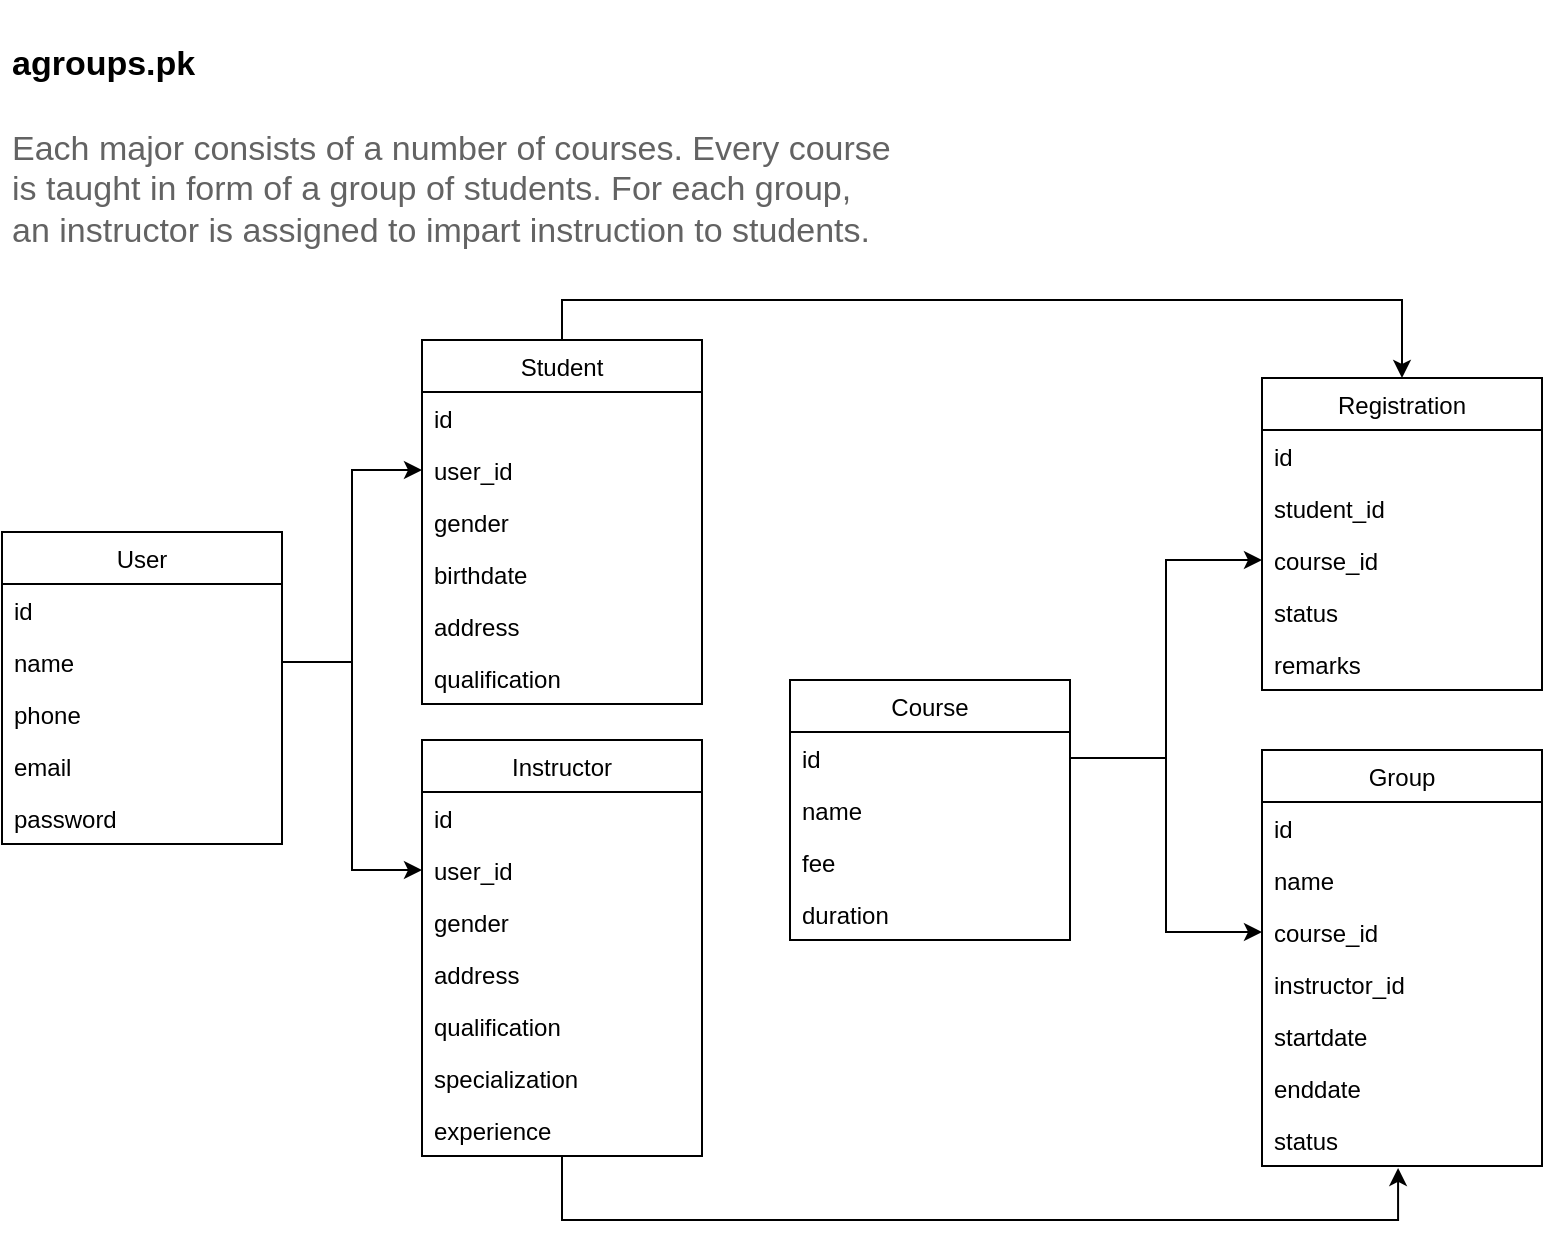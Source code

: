 <mxfile version="19.0.3" type="device"><diagram id="8skDZOetQoMdbgRP18eb" name="Page-1"><mxGraphModel dx="951" dy="590" grid="1" gridSize="10" guides="1" tooltips="1" connect="1" arrows="1" fold="1" page="1" pageScale="1" pageWidth="827" pageHeight="1169" math="0" shadow="0"><root><mxCell id="0"/><mxCell id="1" parent="0"/><mxCell id="aqiTCgBaom1XjXzGtIJg-1" value="Student" style="swimlane;fontStyle=0;childLayout=stackLayout;horizontal=1;startSize=26;fillColor=none;horizontalStack=0;resizeParent=1;resizeParentMax=0;resizeLast=0;collapsible=1;marginBottom=0;" parent="1" vertex="1"><mxGeometry x="230" y="180" width="140" height="182" as="geometry"/></mxCell><mxCell id="aqiTCgBaom1XjXzGtIJg-2" value="id" style="text;strokeColor=none;fillColor=none;align=left;verticalAlign=top;spacingLeft=4;spacingRight=4;overflow=hidden;rotatable=0;points=[[0,0.5],[1,0.5]];portConstraint=eastwest;" parent="aqiTCgBaom1XjXzGtIJg-1" vertex="1"><mxGeometry y="26" width="140" height="26" as="geometry"/></mxCell><mxCell id="aqiTCgBaom1XjXzGtIJg-3" value="user_id" style="text;strokeColor=none;fillColor=none;align=left;verticalAlign=top;spacingLeft=4;spacingRight=4;overflow=hidden;rotatable=0;points=[[0,0.5],[1,0.5]];portConstraint=eastwest;" parent="aqiTCgBaom1XjXzGtIJg-1" vertex="1"><mxGeometry y="52" width="140" height="26" as="geometry"/></mxCell><mxCell id="aqiTCgBaom1XjXzGtIJg-4" value="gender" style="text;strokeColor=none;fillColor=none;align=left;verticalAlign=top;spacingLeft=4;spacingRight=4;overflow=hidden;rotatable=0;points=[[0,0.5],[1,0.5]];portConstraint=eastwest;" parent="aqiTCgBaom1XjXzGtIJg-1" vertex="1"><mxGeometry y="78" width="140" height="26" as="geometry"/></mxCell><mxCell id="aqiTCgBaom1XjXzGtIJg-5" value="birthdate" style="text;strokeColor=none;fillColor=none;align=left;verticalAlign=top;spacingLeft=4;spacingRight=4;overflow=hidden;rotatable=0;points=[[0,0.5],[1,0.5]];portConstraint=eastwest;" parent="aqiTCgBaom1XjXzGtIJg-1" vertex="1"><mxGeometry y="104" width="140" height="26" as="geometry"/></mxCell><mxCell id="aqiTCgBaom1XjXzGtIJg-7" value="address" style="text;strokeColor=none;fillColor=none;align=left;verticalAlign=top;spacingLeft=4;spacingRight=4;overflow=hidden;rotatable=0;points=[[0,0.5],[1,0.5]];portConstraint=eastwest;" parent="aqiTCgBaom1XjXzGtIJg-1" vertex="1"><mxGeometry y="130" width="140" height="26" as="geometry"/></mxCell><mxCell id="aqiTCgBaom1XjXzGtIJg-9" value="qualification" style="text;strokeColor=none;fillColor=none;align=left;verticalAlign=top;spacingLeft=4;spacingRight=4;overflow=hidden;rotatable=0;points=[[0,0.5],[1,0.5]];portConstraint=eastwest;" parent="aqiTCgBaom1XjXzGtIJg-1" vertex="1"><mxGeometry y="156" width="140" height="26" as="geometry"/></mxCell><mxCell id="aqiTCgBaom1XjXzGtIJg-11" value="User" style="swimlane;fontStyle=0;childLayout=stackLayout;horizontal=1;startSize=26;fillColor=none;horizontalStack=0;resizeParent=1;resizeParentMax=0;resizeLast=0;collapsible=1;marginBottom=0;" parent="1" vertex="1"><mxGeometry x="20" y="276" width="140" height="156" as="geometry"/></mxCell><mxCell id="aqiTCgBaom1XjXzGtIJg-12" value="id" style="text;strokeColor=none;fillColor=none;align=left;verticalAlign=top;spacingLeft=4;spacingRight=4;overflow=hidden;rotatable=0;points=[[0,0.5],[1,0.5]];portConstraint=eastwest;" parent="aqiTCgBaom1XjXzGtIJg-11" vertex="1"><mxGeometry y="26" width="140" height="26" as="geometry"/></mxCell><mxCell id="aqiTCgBaom1XjXzGtIJg-13" value="name" style="text;strokeColor=none;fillColor=none;align=left;verticalAlign=top;spacingLeft=4;spacingRight=4;overflow=hidden;rotatable=0;points=[[0,0.5],[1,0.5]];portConstraint=eastwest;" parent="aqiTCgBaom1XjXzGtIJg-11" vertex="1"><mxGeometry y="52" width="140" height="26" as="geometry"/></mxCell><mxCell id="aqiTCgBaom1XjXzGtIJg-14" value="phone" style="text;strokeColor=none;fillColor=none;align=left;verticalAlign=top;spacingLeft=4;spacingRight=4;overflow=hidden;rotatable=0;points=[[0,0.5],[1,0.5]];portConstraint=eastwest;" parent="aqiTCgBaom1XjXzGtIJg-11" vertex="1"><mxGeometry y="78" width="140" height="26" as="geometry"/></mxCell><mxCell id="aqiTCgBaom1XjXzGtIJg-15" value="email" style="text;strokeColor=none;fillColor=none;align=left;verticalAlign=top;spacingLeft=4;spacingRight=4;overflow=hidden;rotatable=0;points=[[0,0.5],[1,0.5]];portConstraint=eastwest;" parent="aqiTCgBaom1XjXzGtIJg-11" vertex="1"><mxGeometry y="104" width="140" height="26" as="geometry"/></mxCell><mxCell id="aqiTCgBaom1XjXzGtIJg-20" value="password" style="text;strokeColor=none;fillColor=none;align=left;verticalAlign=top;spacingLeft=4;spacingRight=4;overflow=hidden;rotatable=0;points=[[0,0.5],[1,0.5]];portConstraint=eastwest;" parent="aqiTCgBaom1XjXzGtIJg-11" vertex="1"><mxGeometry y="130" width="140" height="26" as="geometry"/></mxCell><mxCell id="aqiTCgBaom1XjXzGtIJg-21" value="Instructor" style="swimlane;fontStyle=0;childLayout=stackLayout;horizontal=1;startSize=26;fillColor=none;horizontalStack=0;resizeParent=1;resizeParentMax=0;resizeLast=0;collapsible=1;marginBottom=0;" parent="1" vertex="1"><mxGeometry x="230" y="380" width="140" height="208" as="geometry"/></mxCell><mxCell id="aqiTCgBaom1XjXzGtIJg-22" value="id" style="text;strokeColor=none;fillColor=none;align=left;verticalAlign=top;spacingLeft=4;spacingRight=4;overflow=hidden;rotatable=0;points=[[0,0.5],[1,0.5]];portConstraint=eastwest;" parent="aqiTCgBaom1XjXzGtIJg-21" vertex="1"><mxGeometry y="26" width="140" height="26" as="geometry"/></mxCell><mxCell id="aqiTCgBaom1XjXzGtIJg-23" value="user_id" style="text;strokeColor=none;fillColor=none;align=left;verticalAlign=top;spacingLeft=4;spacingRight=4;overflow=hidden;rotatable=0;points=[[0,0.5],[1,0.5]];portConstraint=eastwest;" parent="aqiTCgBaom1XjXzGtIJg-21" vertex="1"><mxGeometry y="52" width="140" height="26" as="geometry"/></mxCell><mxCell id="aqiTCgBaom1XjXzGtIJg-24" value="gender" style="text;strokeColor=none;fillColor=none;align=left;verticalAlign=top;spacingLeft=4;spacingRight=4;overflow=hidden;rotatable=0;points=[[0,0.5],[1,0.5]];portConstraint=eastwest;" parent="aqiTCgBaom1XjXzGtIJg-21" vertex="1"><mxGeometry y="78" width="140" height="26" as="geometry"/></mxCell><mxCell id="aqiTCgBaom1XjXzGtIJg-26" value="address" style="text;strokeColor=none;fillColor=none;align=left;verticalAlign=top;spacingLeft=4;spacingRight=4;overflow=hidden;rotatable=0;points=[[0,0.5],[1,0.5]];portConstraint=eastwest;" parent="aqiTCgBaom1XjXzGtIJg-21" vertex="1"><mxGeometry y="104" width="140" height="26" as="geometry"/></mxCell><mxCell id="aqiTCgBaom1XjXzGtIJg-27" value="qualification" style="text;strokeColor=none;fillColor=none;align=left;verticalAlign=top;spacingLeft=4;spacingRight=4;overflow=hidden;rotatable=0;points=[[0,0.5],[1,0.5]];portConstraint=eastwest;" parent="aqiTCgBaom1XjXzGtIJg-21" vertex="1"><mxGeometry y="130" width="140" height="26" as="geometry"/></mxCell><mxCell id="aqiTCgBaom1XjXzGtIJg-28" value="specialization" style="text;strokeColor=none;fillColor=none;align=left;verticalAlign=top;spacingLeft=4;spacingRight=4;overflow=hidden;rotatable=0;points=[[0,0.5],[1,0.5]];portConstraint=eastwest;" parent="aqiTCgBaom1XjXzGtIJg-21" vertex="1"><mxGeometry y="156" width="140" height="26" as="geometry"/></mxCell><mxCell id="jy_3XDLkrB4jG_9Kro2e-1" value="experience" style="text;strokeColor=none;fillColor=none;align=left;verticalAlign=top;spacingLeft=4;spacingRight=4;overflow=hidden;rotatable=0;points=[[0,0.5],[1,0.5]];portConstraint=eastwest;" parent="aqiTCgBaom1XjXzGtIJg-21" vertex="1"><mxGeometry y="182" width="140" height="26" as="geometry"/></mxCell><mxCell id="aqiTCgBaom1XjXzGtIJg-29" value="Course" style="swimlane;fontStyle=0;childLayout=stackLayout;horizontal=1;startSize=26;fillColor=none;horizontalStack=0;resizeParent=1;resizeParentMax=0;resizeLast=0;collapsible=1;marginBottom=0;" parent="1" vertex="1"><mxGeometry x="414" y="350" width="140" height="130" as="geometry"/></mxCell><mxCell id="aqiTCgBaom1XjXzGtIJg-30" value="id" style="text;strokeColor=none;fillColor=none;align=left;verticalAlign=top;spacingLeft=4;spacingRight=4;overflow=hidden;rotatable=0;points=[[0,0.5],[1,0.5]];portConstraint=eastwest;" parent="aqiTCgBaom1XjXzGtIJg-29" vertex="1"><mxGeometry y="26" width="140" height="26" as="geometry"/></mxCell><mxCell id="aqiTCgBaom1XjXzGtIJg-31" value="name" style="text;strokeColor=none;fillColor=none;align=left;verticalAlign=top;spacingLeft=4;spacingRight=4;overflow=hidden;rotatable=0;points=[[0,0.5],[1,0.5]];portConstraint=eastwest;" parent="aqiTCgBaom1XjXzGtIJg-29" vertex="1"><mxGeometry y="52" width="140" height="26" as="geometry"/></mxCell><mxCell id="aqiTCgBaom1XjXzGtIJg-33" value="fee" style="text;strokeColor=none;fillColor=none;align=left;verticalAlign=top;spacingLeft=4;spacingRight=4;overflow=hidden;rotatable=0;points=[[0,0.5],[1,0.5]];portConstraint=eastwest;" parent="aqiTCgBaom1XjXzGtIJg-29" vertex="1"><mxGeometry y="78" width="140" height="26" as="geometry"/></mxCell><mxCell id="aqiTCgBaom1XjXzGtIJg-32" value="duration" style="text;strokeColor=none;fillColor=none;align=left;verticalAlign=top;spacingLeft=4;spacingRight=4;overflow=hidden;rotatable=0;points=[[0,0.5],[1,0.5]];portConstraint=eastwest;" parent="aqiTCgBaom1XjXzGtIJg-29" vertex="1"><mxGeometry y="104" width="140" height="26" as="geometry"/></mxCell><mxCell id="aqiTCgBaom1XjXzGtIJg-43" value="Group" style="swimlane;fontStyle=0;childLayout=stackLayout;horizontal=1;startSize=26;fillColor=none;horizontalStack=0;resizeParent=1;resizeParentMax=0;resizeLast=0;collapsible=1;marginBottom=0;" parent="1" vertex="1"><mxGeometry x="650" y="385" width="140" height="208" as="geometry"/></mxCell><mxCell id="aqiTCgBaom1XjXzGtIJg-44" value="id" style="text;strokeColor=none;fillColor=none;align=left;verticalAlign=top;spacingLeft=4;spacingRight=4;overflow=hidden;rotatable=0;points=[[0,0.5],[1,0.5]];portConstraint=eastwest;" parent="aqiTCgBaom1XjXzGtIJg-43" vertex="1"><mxGeometry y="26" width="140" height="26" as="geometry"/></mxCell><mxCell id="aqiTCgBaom1XjXzGtIJg-45" value="name" style="text;strokeColor=none;fillColor=none;align=left;verticalAlign=top;spacingLeft=4;spacingRight=4;overflow=hidden;rotatable=0;points=[[0,0.5],[1,0.5]];portConstraint=eastwest;" parent="aqiTCgBaom1XjXzGtIJg-43" vertex="1"><mxGeometry y="52" width="140" height="26" as="geometry"/></mxCell><mxCell id="aqiTCgBaom1XjXzGtIJg-46" value="course_id" style="text;strokeColor=none;fillColor=none;align=left;verticalAlign=top;spacingLeft=4;spacingRight=4;overflow=hidden;rotatable=0;points=[[0,0.5],[1,0.5]];portConstraint=eastwest;" parent="aqiTCgBaom1XjXzGtIJg-43" vertex="1"><mxGeometry y="78" width="140" height="26" as="geometry"/></mxCell><mxCell id="aqiTCgBaom1XjXzGtIJg-50" value="instructor_id" style="text;strokeColor=none;fillColor=none;align=left;verticalAlign=top;spacingLeft=4;spacingRight=4;overflow=hidden;rotatable=0;points=[[0,0.5],[1,0.5]];portConstraint=eastwest;" parent="aqiTCgBaom1XjXzGtIJg-43" vertex="1"><mxGeometry y="104" width="140" height="26" as="geometry"/></mxCell><mxCell id="aqiTCgBaom1XjXzGtIJg-47" value="startdate" style="text;strokeColor=none;fillColor=none;align=left;verticalAlign=top;spacingLeft=4;spacingRight=4;overflow=hidden;rotatable=0;points=[[0,0.5],[1,0.5]];portConstraint=eastwest;" parent="aqiTCgBaom1XjXzGtIJg-43" vertex="1"><mxGeometry y="130" width="140" height="26" as="geometry"/></mxCell><mxCell id="jy_3XDLkrB4jG_9Kro2e-3" value="enddate" style="text;strokeColor=none;fillColor=none;align=left;verticalAlign=top;spacingLeft=4;spacingRight=4;overflow=hidden;rotatable=0;points=[[0,0.5],[1,0.5]];portConstraint=eastwest;" parent="aqiTCgBaom1XjXzGtIJg-43" vertex="1"><mxGeometry y="156" width="140" height="26" as="geometry"/></mxCell><mxCell id="aqiTCgBaom1XjXzGtIJg-49" value="status" style="text;strokeColor=none;fillColor=none;align=left;verticalAlign=top;spacingLeft=4;spacingRight=4;overflow=hidden;rotatable=0;points=[[0,0.5],[1,0.5]];portConstraint=eastwest;" parent="aqiTCgBaom1XjXzGtIJg-43" vertex="1"><mxGeometry y="182" width="140" height="26" as="geometry"/></mxCell><mxCell id="aqiTCgBaom1XjXzGtIJg-51" style="edgeStyle=orthogonalEdgeStyle;rounded=0;orthogonalLoop=1;jettySize=auto;html=1;entryX=0;entryY=0.5;entryDx=0;entryDy=0;" parent="1" source="aqiTCgBaom1XjXzGtIJg-13" target="aqiTCgBaom1XjXzGtIJg-3" edge="1"><mxGeometry relative="1" as="geometry"/></mxCell><mxCell id="aqiTCgBaom1XjXzGtIJg-53" style="edgeStyle=orthogonalEdgeStyle;rounded=0;orthogonalLoop=1;jettySize=auto;html=1;entryX=0;entryY=0.5;entryDx=0;entryDy=0;" parent="1" source="aqiTCgBaom1XjXzGtIJg-13" target="aqiTCgBaom1XjXzGtIJg-23" edge="1"><mxGeometry relative="1" as="geometry"/></mxCell><mxCell id="aqiTCgBaom1XjXzGtIJg-54" value="Registration" style="swimlane;fontStyle=0;childLayout=stackLayout;horizontal=1;startSize=26;fillColor=none;horizontalStack=0;resizeParent=1;resizeParentMax=0;resizeLast=0;collapsible=1;marginBottom=0;" parent="1" vertex="1"><mxGeometry x="650" y="199" width="140" height="156" as="geometry"/></mxCell><mxCell id="aqiTCgBaom1XjXzGtIJg-55" value="id" style="text;strokeColor=none;fillColor=none;align=left;verticalAlign=top;spacingLeft=4;spacingRight=4;overflow=hidden;rotatable=0;points=[[0,0.5],[1,0.5]];portConstraint=eastwest;" parent="aqiTCgBaom1XjXzGtIJg-54" vertex="1"><mxGeometry y="26" width="140" height="26" as="geometry"/></mxCell><mxCell id="aqiTCgBaom1XjXzGtIJg-56" value="student_id" style="text;strokeColor=none;fillColor=none;align=left;verticalAlign=top;spacingLeft=4;spacingRight=4;overflow=hidden;rotatable=0;points=[[0,0.5],[1,0.5]];portConstraint=eastwest;" parent="aqiTCgBaom1XjXzGtIJg-54" vertex="1"><mxGeometry y="52" width="140" height="26" as="geometry"/></mxCell><mxCell id="aqiTCgBaom1XjXzGtIJg-57" value="course_id" style="text;strokeColor=none;fillColor=none;align=left;verticalAlign=top;spacingLeft=4;spacingRight=4;overflow=hidden;rotatable=0;points=[[0,0.5],[1,0.5]];portConstraint=eastwest;" parent="aqiTCgBaom1XjXzGtIJg-54" vertex="1"><mxGeometry y="78" width="140" height="26" as="geometry"/></mxCell><mxCell id="aqiTCgBaom1XjXzGtIJg-60" value="status" style="text;strokeColor=none;fillColor=none;align=left;verticalAlign=top;spacingLeft=4;spacingRight=4;overflow=hidden;rotatable=0;points=[[0,0.5],[1,0.5]];portConstraint=eastwest;" parent="aqiTCgBaom1XjXzGtIJg-54" vertex="1"><mxGeometry y="104" width="140" height="26" as="geometry"/></mxCell><mxCell id="v7CuGXsLheu2VbsdkICQ-3" value="remarks" style="text;strokeColor=none;fillColor=none;align=left;verticalAlign=top;spacingLeft=4;spacingRight=4;overflow=hidden;rotatable=0;points=[[0,0.5],[1,0.5]];portConstraint=eastwest;" vertex="1" parent="aqiTCgBaom1XjXzGtIJg-54"><mxGeometry y="130" width="140" height="26" as="geometry"/></mxCell><mxCell id="aqiTCgBaom1XjXzGtIJg-62" style="edgeStyle=orthogonalEdgeStyle;rounded=0;orthogonalLoop=1;jettySize=auto;html=1;entryX=0;entryY=0.5;entryDx=0;entryDy=0;" parent="1" source="aqiTCgBaom1XjXzGtIJg-30" target="aqiTCgBaom1XjXzGtIJg-57" edge="1"><mxGeometry relative="1" as="geometry"/></mxCell><mxCell id="aqiTCgBaom1XjXzGtIJg-63" style="edgeStyle=elbowEdgeStyle;rounded=0;orthogonalLoop=1;jettySize=auto;html=1;entryX=0.486;entryY=1.038;entryDx=0;entryDy=0;entryPerimeter=0;elbow=vertical;" parent="1" source="jy_3XDLkrB4jG_9Kro2e-1" target="aqiTCgBaom1XjXzGtIJg-49" edge="1"><mxGeometry relative="1" as="geometry"><Array as="points"><mxPoint x="500" y="620"/></Array><mxPoint x="290" y="590" as="sourcePoint"/></mxGeometry></mxCell><mxCell id="aqiTCgBaom1XjXzGtIJg-64" style="edgeStyle=orthogonalEdgeStyle;rounded=0;orthogonalLoop=1;jettySize=auto;html=1;entryX=0.5;entryY=0;entryDx=0;entryDy=0;exitX=0.5;exitY=0;exitDx=0;exitDy=0;" parent="1" source="aqiTCgBaom1XjXzGtIJg-1" target="aqiTCgBaom1XjXzGtIJg-54" edge="1"><mxGeometry relative="1" as="geometry"/></mxCell><mxCell id="aqiTCgBaom1XjXzGtIJg-67" value="agroups.pk" style="text;align=left;fontStyle=1;verticalAlign=middle;spacingLeft=3;spacingRight=3;strokeColor=none;rotatable=0;points=[[0,0.5],[1,0.5]];portConstraint=eastwest;fontSize=17;" parent="1" vertex="1"><mxGeometry x="20" y="10" width="140" height="60" as="geometry"/></mxCell><mxCell id="aqiTCgBaom1XjXzGtIJg-68" value="Each major consists of a number of courses. Every course is taught in form of a group of students. For each group, an instructor is assigned to impart instruction to students." style="text;align=left;fontStyle=0;verticalAlign=middle;spacingLeft=3;spacingRight=3;strokeColor=none;rotatable=0;points=[[0,0.5],[1,0.5]];portConstraint=eastwest;fontSize=17;fontColor=#636363;whiteSpace=wrap;labelPosition=center;verticalLabelPosition=middle;" parent="1" vertex="1"><mxGeometry x="20" y="60" width="450" height="90" as="geometry"/></mxCell><mxCell id="v7CuGXsLheu2VbsdkICQ-2" style="edgeStyle=orthogonalEdgeStyle;rounded=0;orthogonalLoop=1;jettySize=auto;html=1;entryX=0;entryY=0.5;entryDx=0;entryDy=0;" edge="1" parent="1" source="aqiTCgBaom1XjXzGtIJg-30" target="aqiTCgBaom1XjXzGtIJg-46"><mxGeometry relative="1" as="geometry"/></mxCell></root></mxGraphModel></diagram></mxfile>